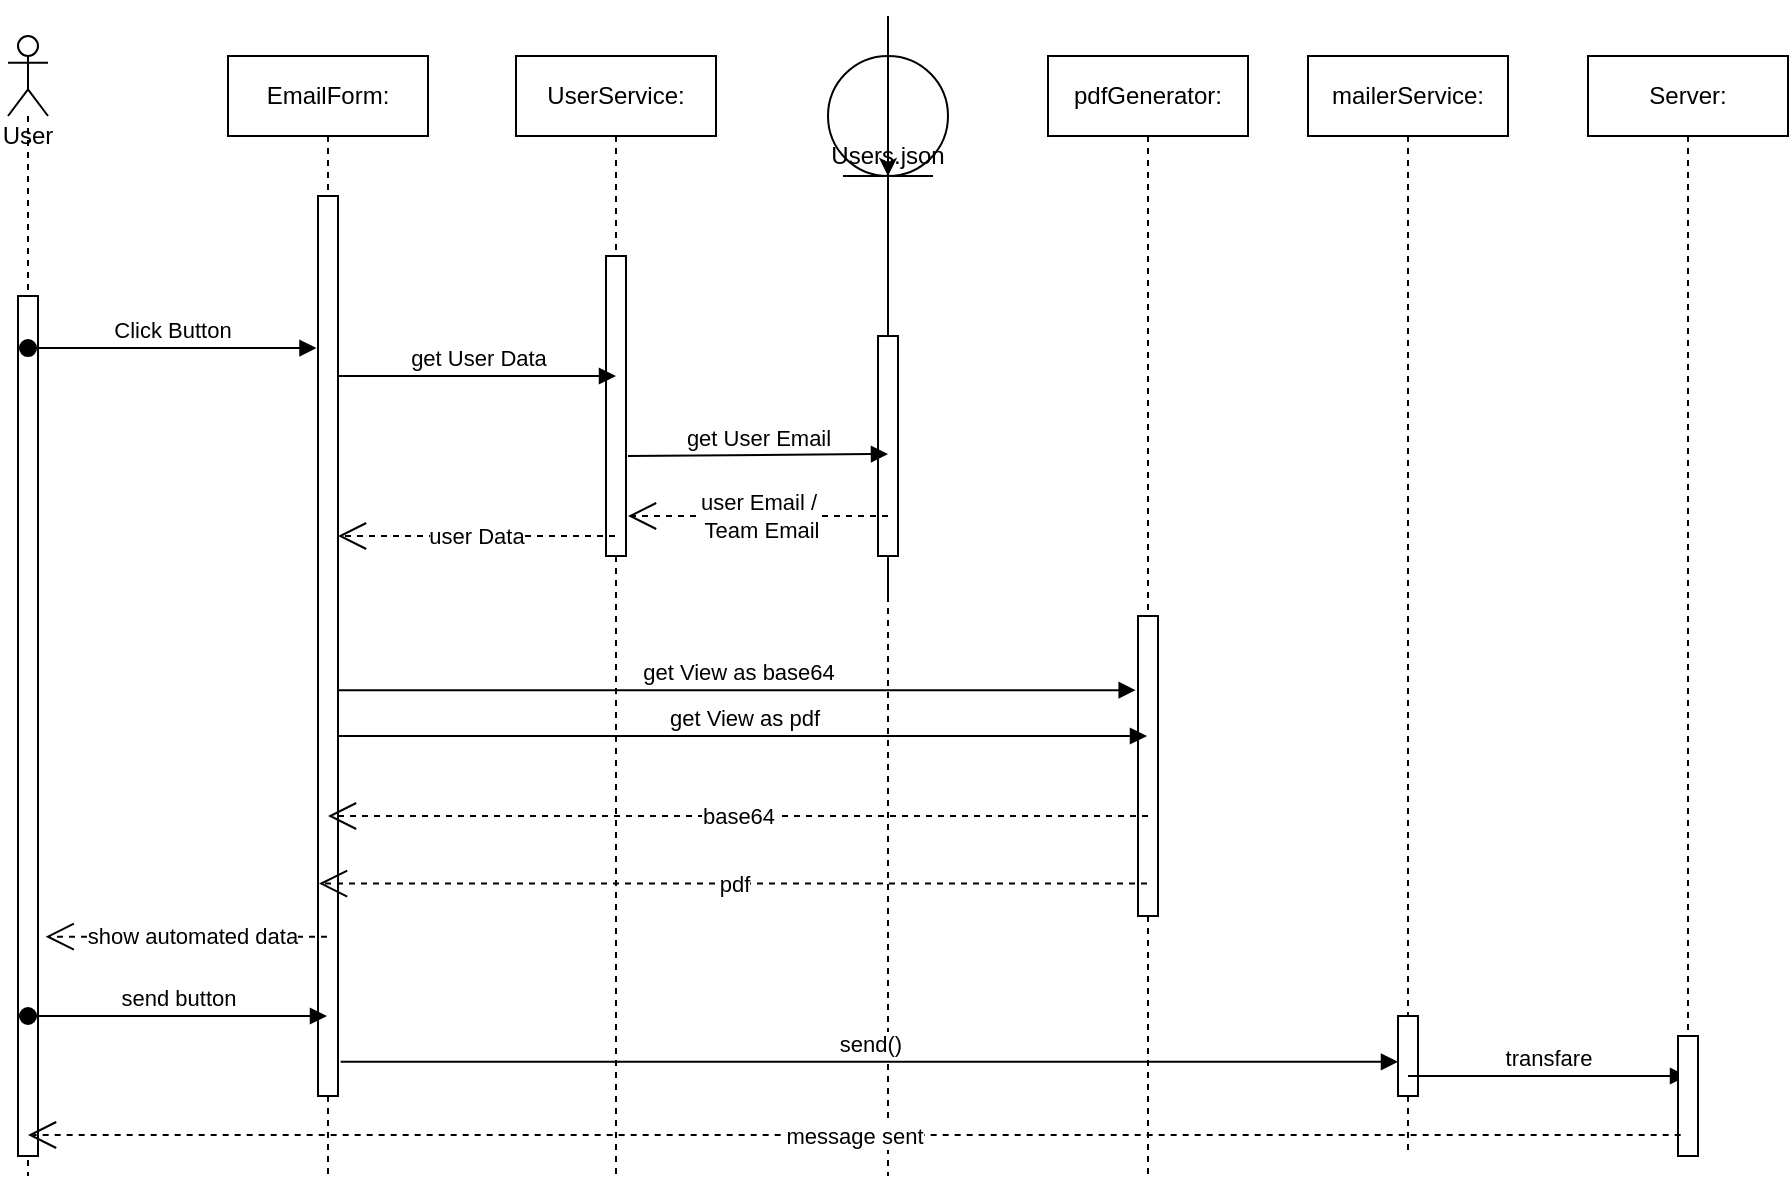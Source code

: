 <mxfile version="14.5.7" type="github">
  <diagram id="C5RBs43oDa-KdzZeNtuy" name="Page-1">
    <mxGraphModel dx="1017" dy="953" grid="1" gridSize="10" guides="1" tooltips="1" connect="1" arrows="1" fold="1" page="1" pageScale="1" pageWidth="827" pageHeight="1169" math="0" shadow="0">
      <root>
        <mxCell id="WIyWlLk6GJQsqaUBKTNV-0" />
        <mxCell id="WIyWlLk6GJQsqaUBKTNV-1" parent="WIyWlLk6GJQsqaUBKTNV-0" />
        <mxCell id="1Qhtr-ZFEwMXt_LMw7JV-4" value="EmailForm:" style="shape=umlLifeline;perimeter=lifelinePerimeter;whiteSpace=wrap;html=1;container=1;collapsible=0;recursiveResize=0;outlineConnect=0;" vertex="1" parent="WIyWlLk6GJQsqaUBKTNV-1">
          <mxGeometry x="170" y="180" width="100" height="560" as="geometry" />
        </mxCell>
        <mxCell id="1Qhtr-ZFEwMXt_LMw7JV-11" value="" style="html=1;points=[];perimeter=orthogonalPerimeter;" vertex="1" parent="1Qhtr-ZFEwMXt_LMw7JV-4">
          <mxGeometry x="45" y="70" width="10" height="450" as="geometry" />
        </mxCell>
        <mxCell id="1Qhtr-ZFEwMXt_LMw7JV-8" value="User" style="shape=umlLifeline;participant=umlActor;perimeter=lifelinePerimeter;whiteSpace=wrap;html=1;container=1;collapsible=0;recursiveResize=0;verticalAlign=top;spacingTop=36;outlineConnect=0;" vertex="1" parent="WIyWlLk6GJQsqaUBKTNV-1">
          <mxGeometry x="60" y="170" width="20" height="570" as="geometry" />
        </mxCell>
        <mxCell id="1Qhtr-ZFEwMXt_LMw7JV-12" value="" style="html=1;points=[];perimeter=orthogonalPerimeter;" vertex="1" parent="1Qhtr-ZFEwMXt_LMw7JV-8">
          <mxGeometry x="5" y="130" width="10" height="430" as="geometry" />
        </mxCell>
        <mxCell id="1Qhtr-ZFEwMXt_LMw7JV-34" value="send button" style="html=1;verticalAlign=bottom;startArrow=oval;startFill=1;endArrow=block;startSize=8;" edge="1" parent="1Qhtr-ZFEwMXt_LMw7JV-8" target="1Qhtr-ZFEwMXt_LMw7JV-4">
          <mxGeometry width="60" relative="1" as="geometry">
            <mxPoint x="10" y="490" as="sourcePoint" />
            <mxPoint x="70" y="490" as="targetPoint" />
          </mxGeometry>
        </mxCell>
        <mxCell id="1Qhtr-ZFEwMXt_LMw7JV-9" value="Click Button" style="html=1;verticalAlign=bottom;startArrow=oval;startFill=1;endArrow=block;startSize=8;entryX=-0.076;entryY=0.169;entryDx=0;entryDy=0;entryPerimeter=0;" edge="1" parent="WIyWlLk6GJQsqaUBKTNV-1" source="1Qhtr-ZFEwMXt_LMw7JV-8" target="1Qhtr-ZFEwMXt_LMw7JV-11">
          <mxGeometry width="60" relative="1" as="geometry">
            <mxPoint x="90" y="270" as="sourcePoint" />
            <mxPoint x="180" y="270" as="targetPoint" />
          </mxGeometry>
        </mxCell>
        <mxCell id="1Qhtr-ZFEwMXt_LMw7JV-13" value="UserService:" style="shape=umlLifeline;perimeter=lifelinePerimeter;whiteSpace=wrap;html=1;container=1;collapsible=0;recursiveResize=0;outlineConnect=0;" vertex="1" parent="WIyWlLk6GJQsqaUBKTNV-1">
          <mxGeometry x="314" y="180" width="100" height="560" as="geometry" />
        </mxCell>
        <mxCell id="1Qhtr-ZFEwMXt_LMw7JV-14" value="" style="html=1;points=[];perimeter=orthogonalPerimeter;" vertex="1" parent="1Qhtr-ZFEwMXt_LMw7JV-13">
          <mxGeometry x="45" y="100" width="10" height="150" as="geometry" />
        </mxCell>
        <mxCell id="1Qhtr-ZFEwMXt_LMw7JV-15" value="get User Data" style="html=1;verticalAlign=bottom;endArrow=block;" edge="1" parent="WIyWlLk6GJQsqaUBKTNV-1" source="1Qhtr-ZFEwMXt_LMw7JV-11">
          <mxGeometry width="80" relative="1" as="geometry">
            <mxPoint x="230" y="350" as="sourcePoint" />
            <mxPoint x="364" y="340" as="targetPoint" />
            <Array as="points">
              <mxPoint x="240" y="340" />
            </Array>
          </mxGeometry>
        </mxCell>
        <mxCell id="1Qhtr-ZFEwMXt_LMw7JV-18" value="Users.json" style="shape=umlLifeline;participant=umlEntity;perimeter=lifelinePerimeter;whiteSpace=wrap;html=1;container=1;collapsible=0;recursiveResize=0;verticalAlign=top;spacingTop=36;outlineConnect=0;fontFamily=Helvetica;fontSize=12;fontColor=#000000;align=center;strokeColor=#000000;fillColor=#ffffff;size=60;" vertex="1" parent="WIyWlLk6GJQsqaUBKTNV-1">
          <mxGeometry x="470" y="180" width="60" height="560" as="geometry" />
        </mxCell>
        <mxCell id="1Qhtr-ZFEwMXt_LMw7JV-29" style="edgeStyle=orthogonalEdgeStyle;rounded=0;orthogonalLoop=1;jettySize=auto;html=1;" edge="1" parent="1Qhtr-ZFEwMXt_LMw7JV-18" source="1Qhtr-ZFEwMXt_LMw7JV-19" target="1Qhtr-ZFEwMXt_LMw7JV-18">
          <mxGeometry relative="1" as="geometry" />
        </mxCell>
        <mxCell id="1Qhtr-ZFEwMXt_LMw7JV-19" value="" style="html=1;points=[];perimeter=orthogonalPerimeter;" vertex="1" parent="1Qhtr-ZFEwMXt_LMw7JV-18">
          <mxGeometry x="25" y="140" width="10" height="110" as="geometry" />
        </mxCell>
        <mxCell id="1Qhtr-ZFEwMXt_LMw7JV-20" value="get User Email" style="html=1;verticalAlign=bottom;endArrow=block;" edge="1" parent="WIyWlLk6GJQsqaUBKTNV-1">
          <mxGeometry width="80" relative="1" as="geometry">
            <mxPoint x="370" y="380" as="sourcePoint" />
            <mxPoint x="500" y="379" as="targetPoint" />
          </mxGeometry>
        </mxCell>
        <mxCell id="1Qhtr-ZFEwMXt_LMw7JV-21" value="pdfGenerator:" style="shape=umlLifeline;perimeter=lifelinePerimeter;whiteSpace=wrap;html=1;container=1;collapsible=0;recursiveResize=0;outlineConnect=0;" vertex="1" parent="WIyWlLk6GJQsqaUBKTNV-1">
          <mxGeometry x="580" y="180" width="100" height="560" as="geometry" />
        </mxCell>
        <mxCell id="1Qhtr-ZFEwMXt_LMw7JV-22" value="" style="html=1;points=[];perimeter=orthogonalPerimeter;" vertex="1" parent="1Qhtr-ZFEwMXt_LMw7JV-21">
          <mxGeometry x="45" y="280" width="10" height="150" as="geometry" />
        </mxCell>
        <mxCell id="1Qhtr-ZFEwMXt_LMw7JV-24" value="get View as base64" style="html=1;verticalAlign=bottom;endArrow=block;entryX=-0.117;entryY=0.842;entryDx=0;entryDy=0;entryPerimeter=0;" edge="1" parent="WIyWlLk6GJQsqaUBKTNV-1">
          <mxGeometry width="80" relative="1" as="geometry">
            <mxPoint x="225" y="497.08" as="sourcePoint" />
            <mxPoint x="623.83" y="497.08" as="targetPoint" />
          </mxGeometry>
        </mxCell>
        <mxCell id="1Qhtr-ZFEwMXt_LMw7JV-25" value="mailerService:" style="shape=umlLifeline;perimeter=lifelinePerimeter;whiteSpace=wrap;html=1;container=1;collapsible=0;recursiveResize=0;outlineConnect=0;" vertex="1" parent="WIyWlLk6GJQsqaUBKTNV-1">
          <mxGeometry x="710" y="180" width="100" height="550" as="geometry" />
        </mxCell>
        <mxCell id="1Qhtr-ZFEwMXt_LMw7JV-36" value="" style="html=1;points=[];perimeter=orthogonalPerimeter;" vertex="1" parent="1Qhtr-ZFEwMXt_LMw7JV-25">
          <mxGeometry x="45" y="480" width="10" height="40" as="geometry" />
        </mxCell>
        <mxCell id="1Qhtr-ZFEwMXt_LMw7JV-43" value="transfare" style="html=1;verticalAlign=bottom;endArrow=block;" edge="1" parent="1Qhtr-ZFEwMXt_LMw7JV-25" target="1Qhtr-ZFEwMXt_LMw7JV-37">
          <mxGeometry width="80" relative="1" as="geometry">
            <mxPoint x="50" y="510" as="sourcePoint" />
            <mxPoint x="140" y="510" as="targetPoint" />
          </mxGeometry>
        </mxCell>
        <mxCell id="1Qhtr-ZFEwMXt_LMw7JV-27" value="get View as pdf" style="html=1;verticalAlign=bottom;endArrow=block;" edge="1" parent="WIyWlLk6GJQsqaUBKTNV-1" source="1Qhtr-ZFEwMXt_LMw7JV-11" target="1Qhtr-ZFEwMXt_LMw7JV-21">
          <mxGeometry width="80" relative="1" as="geometry">
            <mxPoint x="214" y="450.0" as="sourcePoint" />
            <mxPoint x="612.83" y="450.0" as="targetPoint" />
            <Array as="points">
              <mxPoint x="570" y="520" />
            </Array>
          </mxGeometry>
        </mxCell>
        <mxCell id="1Qhtr-ZFEwMXt_LMw7JV-30" value="user Email /&lt;br&gt;&amp;nbsp;Team Email" style="endArrow=open;endSize=12;dashed=1;html=1;exitX=0.5;exitY=0.818;exitDx=0;exitDy=0;exitPerimeter=0;" edge="1" parent="WIyWlLk6GJQsqaUBKTNV-1" source="1Qhtr-ZFEwMXt_LMw7JV-19">
          <mxGeometry width="160" relative="1" as="geometry">
            <mxPoint x="460" y="400" as="sourcePoint" />
            <mxPoint x="370" y="410" as="targetPoint" />
          </mxGeometry>
        </mxCell>
        <mxCell id="1Qhtr-ZFEwMXt_LMw7JV-31" value="user Data" style="endArrow=open;endSize=12;dashed=1;html=1;" edge="1" parent="WIyWlLk6GJQsqaUBKTNV-1" source="1Qhtr-ZFEwMXt_LMw7JV-13" target="1Qhtr-ZFEwMXt_LMw7JV-11">
          <mxGeometry width="160" relative="1" as="geometry">
            <mxPoint x="360" y="400" as="sourcePoint" />
            <mxPoint x="220" y="400.02" as="targetPoint" />
            <Array as="points">
              <mxPoint x="330" y="420" />
            </Array>
          </mxGeometry>
        </mxCell>
        <mxCell id="1Qhtr-ZFEwMXt_LMw7JV-32" value="pdf" style="endArrow=open;endSize=12;dashed=1;html=1;entryX=0.05;entryY=0.764;entryDx=0;entryDy=0;entryPerimeter=0;" edge="1" parent="WIyWlLk6GJQsqaUBKTNV-1" source="1Qhtr-ZFEwMXt_LMw7JV-21" target="1Qhtr-ZFEwMXt_LMw7JV-11">
          <mxGeometry width="160" relative="1" as="geometry">
            <mxPoint x="450" y="550" as="sourcePoint" />
            <mxPoint x="610" y="550" as="targetPoint" />
          </mxGeometry>
        </mxCell>
        <mxCell id="1Qhtr-ZFEwMXt_LMw7JV-33" value="base64" style="endArrow=open;endSize=12;dashed=1;html=1;" edge="1" parent="WIyWlLk6GJQsqaUBKTNV-1">
          <mxGeometry width="160" relative="1" as="geometry">
            <mxPoint x="630" y="560" as="sourcePoint" />
            <mxPoint x="220" y="560" as="targetPoint" />
          </mxGeometry>
        </mxCell>
        <mxCell id="1Qhtr-ZFEwMXt_LMw7JV-35" value="show automated data" style="endArrow=open;endSize=12;dashed=1;html=1;entryX=1.383;entryY=0.745;entryDx=0;entryDy=0;entryPerimeter=0;" edge="1" parent="WIyWlLk6GJQsqaUBKTNV-1" source="1Qhtr-ZFEwMXt_LMw7JV-4" target="1Qhtr-ZFEwMXt_LMw7JV-12">
          <mxGeometry x="-0.038" width="160" relative="1" as="geometry">
            <mxPoint x="140" y="610" as="sourcePoint" />
            <mxPoint x="90" y="640" as="targetPoint" />
            <mxPoint as="offset" />
          </mxGeometry>
        </mxCell>
        <mxCell id="1Qhtr-ZFEwMXt_LMw7JV-37" value="Server:" style="shape=umlLifeline;perimeter=lifelinePerimeter;whiteSpace=wrap;html=1;container=1;collapsible=0;recursiveResize=0;outlineConnect=0;" vertex="1" parent="WIyWlLk6GJQsqaUBKTNV-1">
          <mxGeometry x="850" y="180" width="100" height="550" as="geometry" />
        </mxCell>
        <mxCell id="1Qhtr-ZFEwMXt_LMw7JV-38" value="" style="html=1;points=[];perimeter=orthogonalPerimeter;" vertex="1" parent="1Qhtr-ZFEwMXt_LMw7JV-37">
          <mxGeometry x="45" y="490" width="10" height="60" as="geometry" />
        </mxCell>
        <mxCell id="1Qhtr-ZFEwMXt_LMw7JV-42" value="send()" style="html=1;verticalAlign=bottom;endArrow=block;exitX=1.133;exitY=0.962;exitDx=0;exitDy=0;exitPerimeter=0;" edge="1" parent="WIyWlLk6GJQsqaUBKTNV-1" source="1Qhtr-ZFEwMXt_LMw7JV-11" target="1Qhtr-ZFEwMXt_LMw7JV-36">
          <mxGeometry width="80" relative="1" as="geometry">
            <mxPoint x="260" y="680" as="sourcePoint" />
            <mxPoint x="340" y="680" as="targetPoint" />
          </mxGeometry>
        </mxCell>
        <mxCell id="1Qhtr-ZFEwMXt_LMw7JV-45" value="message sent" style="endArrow=open;endSize=12;dashed=1;html=1;exitX=0.133;exitY=0.825;exitDx=0;exitDy=0;exitPerimeter=0;" edge="1" parent="WIyWlLk6GJQsqaUBKTNV-1" source="1Qhtr-ZFEwMXt_LMw7JV-38" target="1Qhtr-ZFEwMXt_LMw7JV-8">
          <mxGeometry width="160" relative="1" as="geometry">
            <mxPoint x="710" y="750" as="sourcePoint" />
            <mxPoint x="90" y="720" as="targetPoint" />
          </mxGeometry>
        </mxCell>
      </root>
    </mxGraphModel>
  </diagram>
</mxfile>
